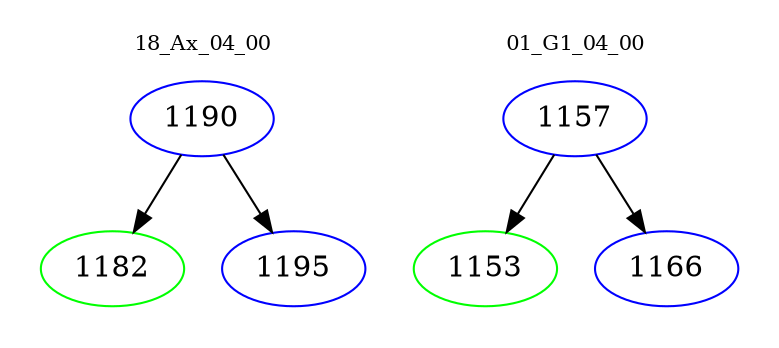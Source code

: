 digraph{
subgraph cluster_0 {
color = white
label = "18_Ax_04_00";
fontsize=10;
T0_1190 [label="1190", color="blue"]
T0_1190 -> T0_1182 [color="black"]
T0_1182 [label="1182", color="green"]
T0_1190 -> T0_1195 [color="black"]
T0_1195 [label="1195", color="blue"]
}
subgraph cluster_1 {
color = white
label = "01_G1_04_00";
fontsize=10;
T1_1157 [label="1157", color="blue"]
T1_1157 -> T1_1153 [color="black"]
T1_1153 [label="1153", color="green"]
T1_1157 -> T1_1166 [color="black"]
T1_1166 [label="1166", color="blue"]
}
}
